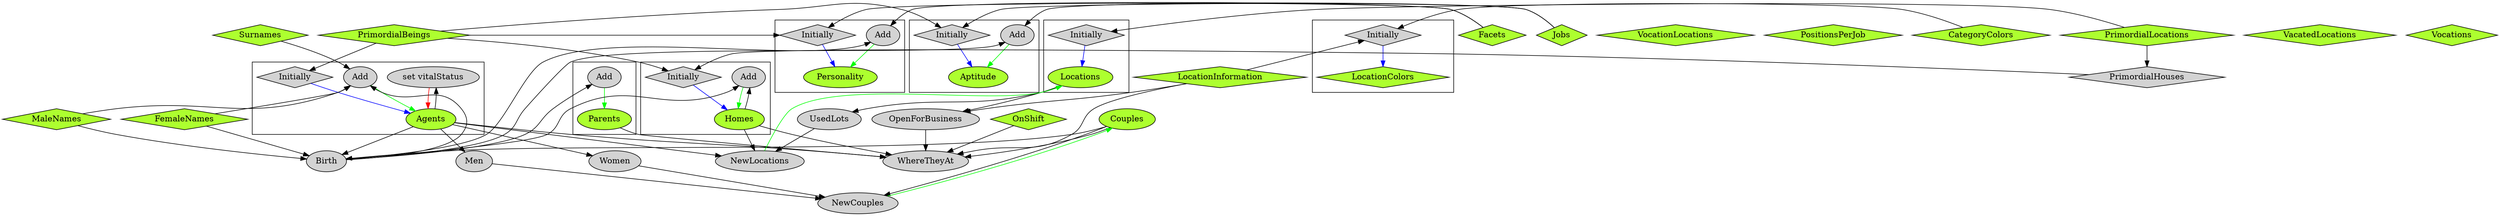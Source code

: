 digraph {
node [ style="filled"]
subgraph "cluster_Agents"{
v10 [ label = "Agents" fillcolor="greenyellow"];
v11 [ label = "Add"];
v12 [ label = "Initially" shape="diamond"];
v14 [ label = "set vitalStatus"];
}
subgraph "cluster_Personality"{
v4 [ label = "Personality" fillcolor="greenyellow"];
v5 [ label = "Add"];
v16 [ label = "Initially" shape="diamond"];
}
subgraph "cluster_Aptitude"{
v18 [ label = "Aptitude" fillcolor="greenyellow"];
v19 [ label = "Add"];
v20 [ label = "Initially" shape="diamond"];
}
subgraph "cluster_Parents"{
v21 [ label = "Parents" fillcolor="greenyellow"];
v22 [ label = "Add"];
}
subgraph "cluster_LocationColors"{
v27 [ label = "LocationColors" fillcolor="greenyellow" shape="diamond"];
v28 [ label = "Initially" shape="diamond"];
}
subgraph "cluster_Locations"{
v32 [ label = "Locations" fillcolor="greenyellow"];
v33 [ label = "Initially" shape="diamond"];
}
subgraph "cluster_Homes"{
v34 [ label = "Homes" fillcolor="greenyellow"];
v35 [ label = "Add"];
v36 [ label = "Initially" shape="diamond"];
}
v0 [ label = "MaleNames" fillcolor="greenyellow" shape="diamond"];
v1 [ label = "FemaleNames" fillcolor="greenyellow" shape="diamond"];
v2 [ label = "Surnames" fillcolor="greenyellow" shape="diamond"];
v3 [ label = "Facets" fillcolor="greenyellow" shape="diamond"];
v6 [ label = "Birth"];
v7 [ label = "Couples" fillcolor="greenyellow"];
v8 [ label = "NewCouples"];
v9 [ label = "Men"];
v13 [ label = "PrimordialBeings" fillcolor="greenyellow" shape="diamond"];
v15 [ label = "Women"];
v17 [ label = "Jobs" fillcolor="greenyellow" shape="diamond"];
v23 [ label = "LocationInformation" fillcolor="greenyellow" shape="diamond"];
v24 [ label = "VocationLocations" fillcolor="greenyellow" shape="diamond"];
v25 [ label = "PositionsPerJob" fillcolor="greenyellow" shape="diamond"];
v26 [ label = "CategoryColors" fillcolor="greenyellow" shape="diamond"];
v29 [ label = "PrimordialLocations" fillcolor="greenyellow" shape="diamond"];
v30 [ label = "NewLocations"];
v31 [ label = "UsedLots"];
v37 [ label = "PrimordialHouses" shape="diamond"];
v38 [ label = "VacatedLocations" fillcolor="greenyellow" shape="diamond"];
v39 [ label = "Vocations" fillcolor="greenyellow" shape="diamond"];
v40 [ label = "OnShift" fillcolor="greenyellow" shape="diamond"];
v41 [ label = "WhereTheyAt"];
v42 [ label = "OpenForBusiness"];
v5 -> v4 [ color="green" ]
v6 -> v5 [ constraint="false" ]
v7 -> v6
v8 -> v7 [ color="green" ]
v9 -> v8
v10 -> v9
v11 -> v10 [ color="green" ]
v6 -> v11 [ constraint="false" ]
v2 -> v11 [ constraint="false" ]
v0 -> v11 [ constraint="false" ]
v1 -> v11 [ constraint="false" ]
v12 -> v10 [ color="blue" ]
v13 -> v12 [ constraint="false" ]
v14 -> v10 [ color="red" ]
v10 -> v14 [ constraint="false" ]
v7 -> v8
v15 -> v8
v10 -> v15
v10 -> v6
v0 -> v6
v1 -> v6
v3 -> v5 [ constraint="false" ]
v16 -> v4 [ color="blue" ]
v13 -> v16 [ constraint="false" ]
v3 -> v16 [ constraint="false" ]
v19 -> v18 [ color="green" ]
v6 -> v19 [ constraint="false" ]
v17 -> v19 [ constraint="false" ]
v20 -> v18 [ color="blue" ]
v13 -> v20 [ constraint="false" ]
v17 -> v20 [ constraint="false" ]
v22 -> v21 [ color="green" ]
v6 -> v22 [ constraint="false" ]
v28 -> v27 [ color="blue" ]
v23 -> v28 [ constraint="false" ]
v26 -> v28 [ constraint="false" ]
v31 -> v30
v32 -> v31
v30 -> v32 [ color="green" ]
v33 -> v32 [ color="blue" ]
v29 -> v33 [ constraint="false" ]
v34 -> v30
v35 -> v34 [ color="green" ]
v6 -> v35 [ constraint="false" ]
v34 -> v35 [ constraint="false" ]
v36 -> v34 [ color="blue" ]
v37 -> v36 [ constraint="false" ]
v29 -> v37
v13 -> v36 [ constraint="false" ]
v10 -> v30
v42 -> v41
v32 -> v42
v23 -> v42
v10 -> v41
v23 -> v41
v34 -> v41
v7 -> v41
v21 -> v41
v40 -> v41
}
